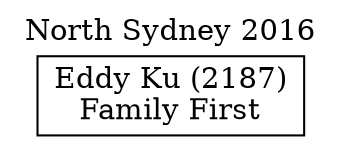 // House preference flow
digraph "Eddy Ku (2187)_North Sydney_2016" {
	graph [label="North Sydney 2016" labelloc=t mclimit=10]
	node [shape=box]
	"Eddy Ku (2187)" [label="Eddy Ku (2187)
Family First"]
}
